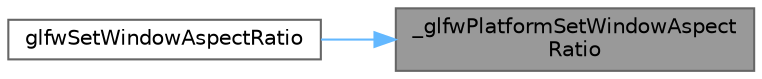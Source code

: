 digraph "_glfwPlatformSetWindowAspectRatio"
{
 // LATEX_PDF_SIZE
  bgcolor="transparent";
  edge [fontname=Helvetica,fontsize=10,labelfontname=Helvetica,labelfontsize=10];
  node [fontname=Helvetica,fontsize=10,shape=box,height=0.2,width=0.4];
  rankdir="RL";
  Node1 [id="Node000001",label="_glfwPlatformSetWindowAspect\lRatio",height=0.2,width=0.4,color="gray40", fillcolor="grey60", style="filled", fontcolor="black",tooltip=" "];
  Node1 -> Node2 [id="edge1_Node000001_Node000002",dir="back",color="steelblue1",style="solid",tooltip=" "];
  Node2 [id="Node000002",label="glfwSetWindowAspectRatio",height=0.2,width=0.4,color="grey40", fillcolor="white", style="filled",URL="$group__window.html#gad2ae94a2c5ee1c46a36e13a8f4ac68ac",tooltip="Sets the aspect ratio of the specified window."];
}
